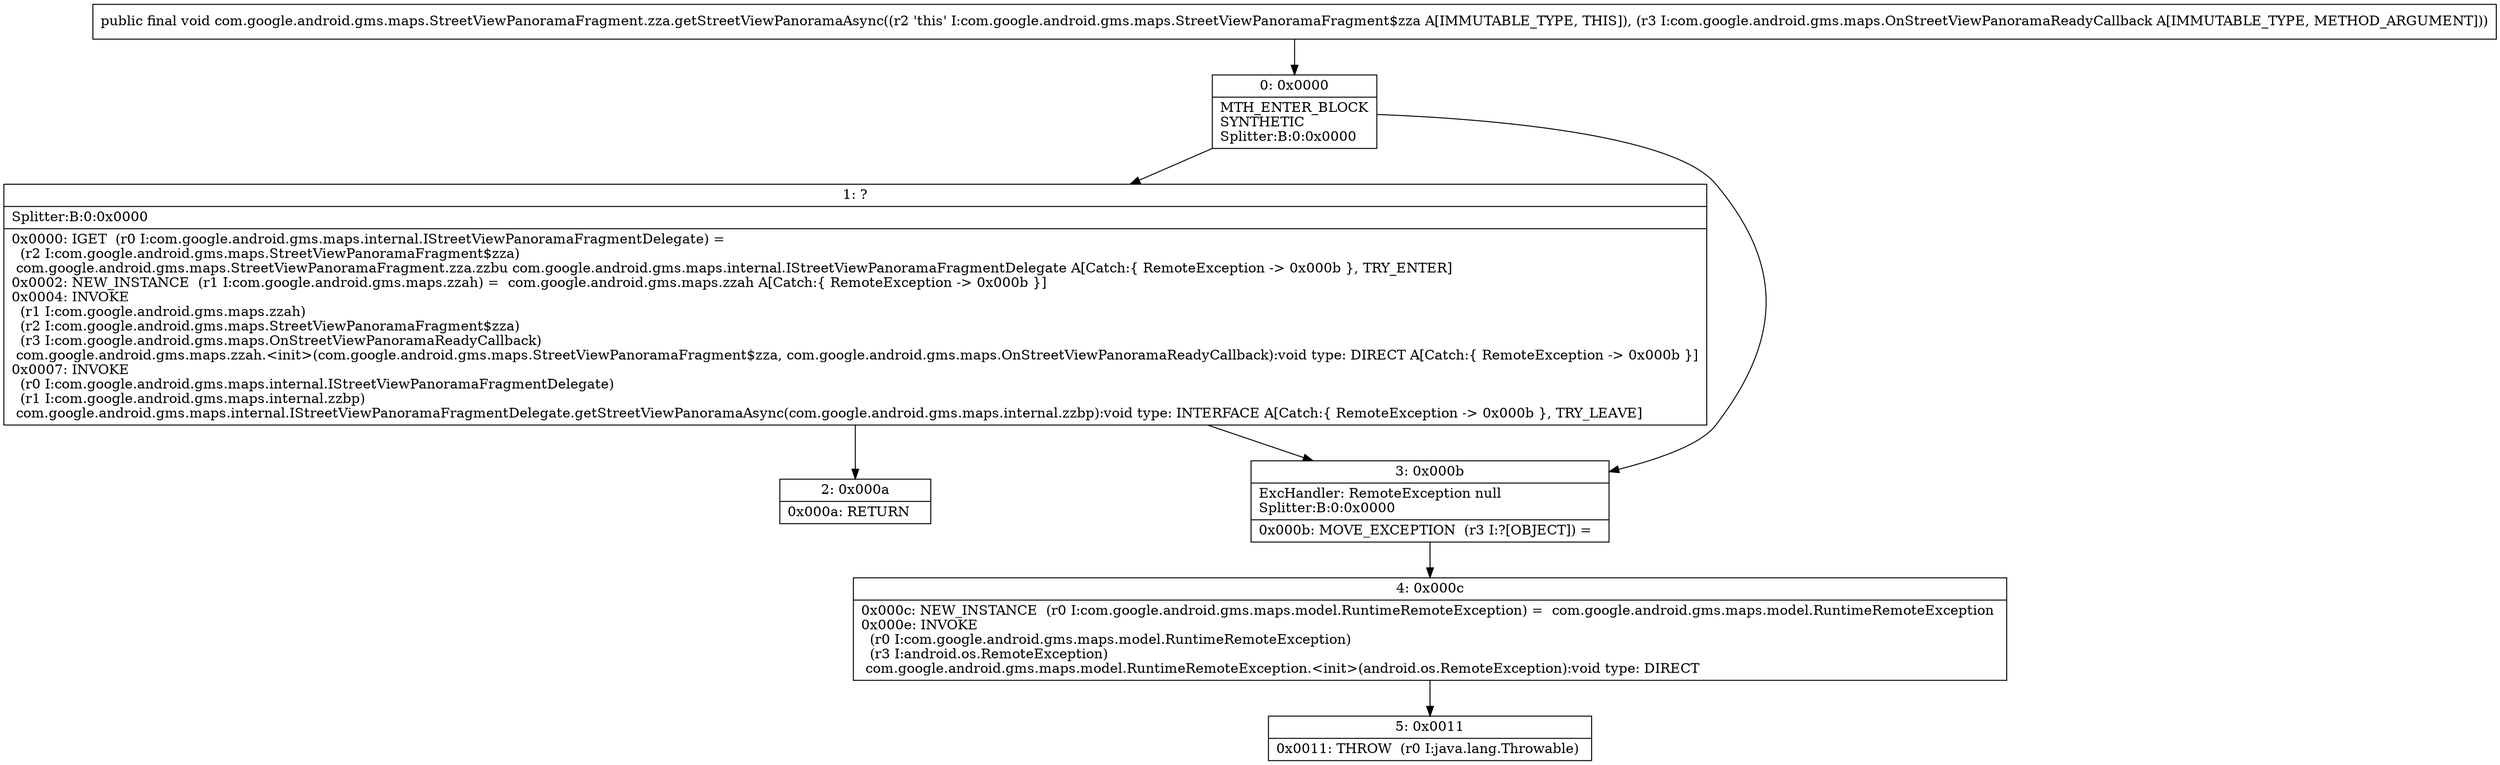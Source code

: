 digraph "CFG forcom.google.android.gms.maps.StreetViewPanoramaFragment.zza.getStreetViewPanoramaAsync(Lcom\/google\/android\/gms\/maps\/OnStreetViewPanoramaReadyCallback;)V" {
Node_0 [shape=record,label="{0\:\ 0x0000|MTH_ENTER_BLOCK\lSYNTHETIC\lSplitter:B:0:0x0000\l}"];
Node_1 [shape=record,label="{1\:\ ?|Splitter:B:0:0x0000\l|0x0000: IGET  (r0 I:com.google.android.gms.maps.internal.IStreetViewPanoramaFragmentDelegate) = \l  (r2 I:com.google.android.gms.maps.StreetViewPanoramaFragment$zza)\l com.google.android.gms.maps.StreetViewPanoramaFragment.zza.zzbu com.google.android.gms.maps.internal.IStreetViewPanoramaFragmentDelegate A[Catch:\{ RemoteException \-\> 0x000b \}, TRY_ENTER]\l0x0002: NEW_INSTANCE  (r1 I:com.google.android.gms.maps.zzah) =  com.google.android.gms.maps.zzah A[Catch:\{ RemoteException \-\> 0x000b \}]\l0x0004: INVOKE  \l  (r1 I:com.google.android.gms.maps.zzah)\l  (r2 I:com.google.android.gms.maps.StreetViewPanoramaFragment$zza)\l  (r3 I:com.google.android.gms.maps.OnStreetViewPanoramaReadyCallback)\l com.google.android.gms.maps.zzah.\<init\>(com.google.android.gms.maps.StreetViewPanoramaFragment$zza, com.google.android.gms.maps.OnStreetViewPanoramaReadyCallback):void type: DIRECT A[Catch:\{ RemoteException \-\> 0x000b \}]\l0x0007: INVOKE  \l  (r0 I:com.google.android.gms.maps.internal.IStreetViewPanoramaFragmentDelegate)\l  (r1 I:com.google.android.gms.maps.internal.zzbp)\l com.google.android.gms.maps.internal.IStreetViewPanoramaFragmentDelegate.getStreetViewPanoramaAsync(com.google.android.gms.maps.internal.zzbp):void type: INTERFACE A[Catch:\{ RemoteException \-\> 0x000b \}, TRY_LEAVE]\l}"];
Node_2 [shape=record,label="{2\:\ 0x000a|0x000a: RETURN   \l}"];
Node_3 [shape=record,label="{3\:\ 0x000b|ExcHandler: RemoteException null\lSplitter:B:0:0x0000\l|0x000b: MOVE_EXCEPTION  (r3 I:?[OBJECT]) =  \l}"];
Node_4 [shape=record,label="{4\:\ 0x000c|0x000c: NEW_INSTANCE  (r0 I:com.google.android.gms.maps.model.RuntimeRemoteException) =  com.google.android.gms.maps.model.RuntimeRemoteException \l0x000e: INVOKE  \l  (r0 I:com.google.android.gms.maps.model.RuntimeRemoteException)\l  (r3 I:android.os.RemoteException)\l com.google.android.gms.maps.model.RuntimeRemoteException.\<init\>(android.os.RemoteException):void type: DIRECT \l}"];
Node_5 [shape=record,label="{5\:\ 0x0011|0x0011: THROW  (r0 I:java.lang.Throwable) \l}"];
MethodNode[shape=record,label="{public final void com.google.android.gms.maps.StreetViewPanoramaFragment.zza.getStreetViewPanoramaAsync((r2 'this' I:com.google.android.gms.maps.StreetViewPanoramaFragment$zza A[IMMUTABLE_TYPE, THIS]), (r3 I:com.google.android.gms.maps.OnStreetViewPanoramaReadyCallback A[IMMUTABLE_TYPE, METHOD_ARGUMENT])) }"];
MethodNode -> Node_0;
Node_0 -> Node_1;
Node_0 -> Node_3;
Node_1 -> Node_2;
Node_1 -> Node_3;
Node_3 -> Node_4;
Node_4 -> Node_5;
}

